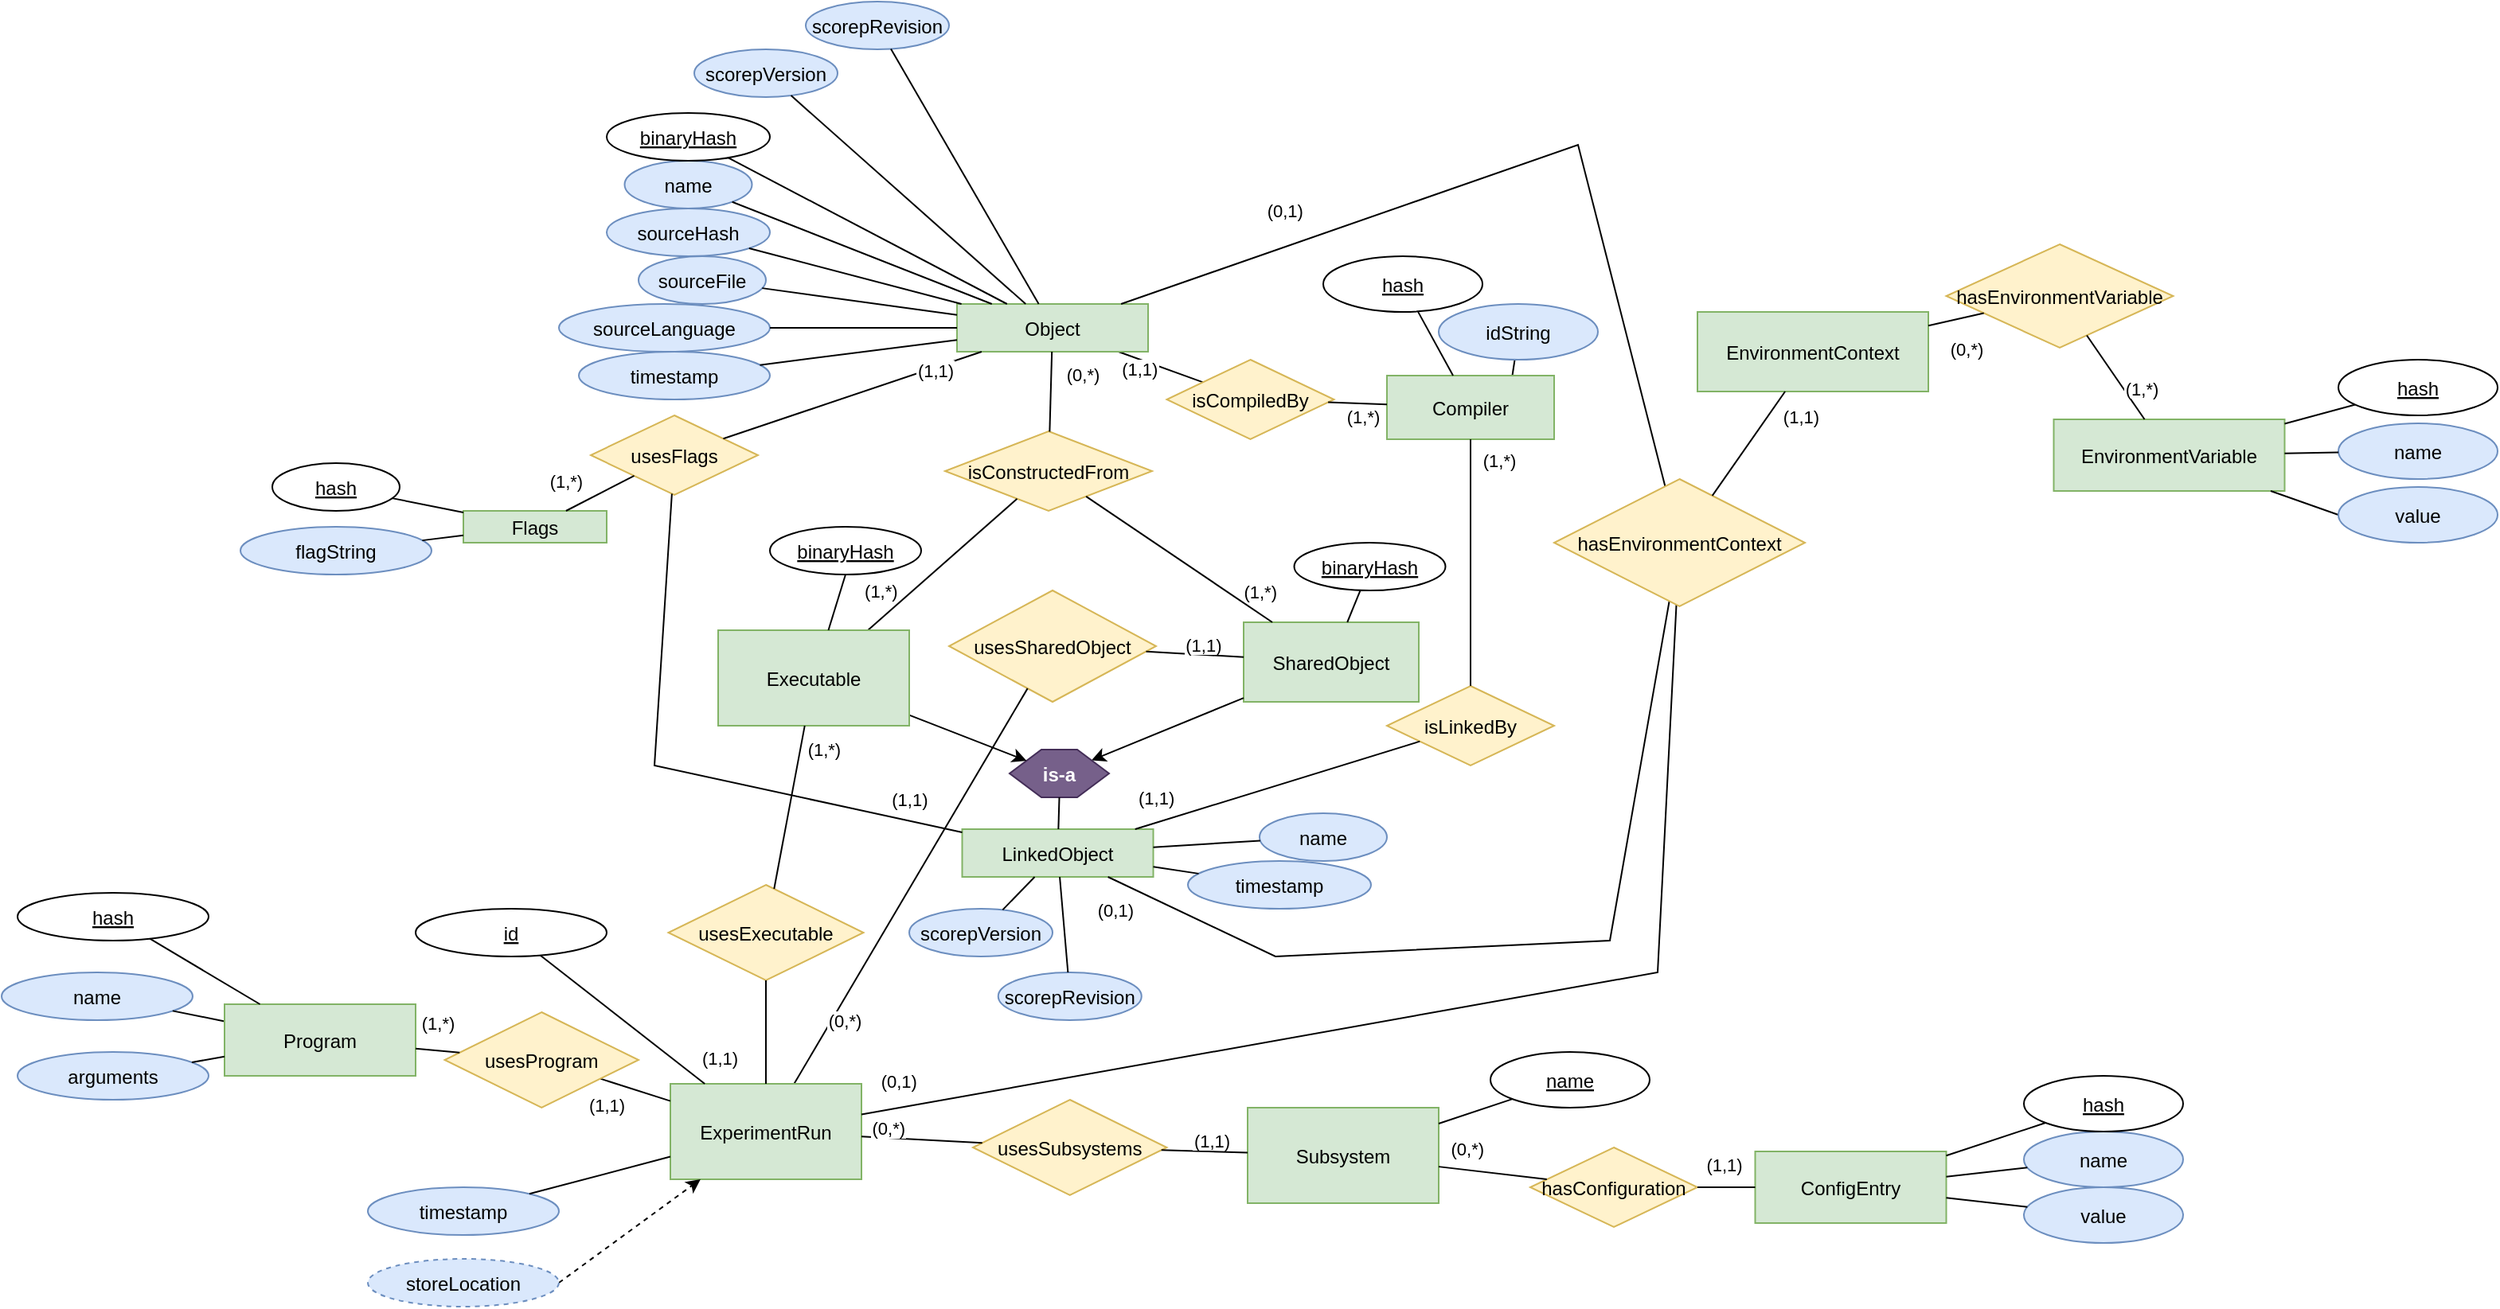 <mxfile version="26.0.9">
  <diagram name="Page-1" id="KMWjnK7c0M35UP8krXKx">
    <mxGraphModel dx="2727" dy="1099" grid="1" gridSize="10" guides="1" tooltips="1" connect="1" arrows="1" fold="1" page="1" pageScale="1" pageWidth="850" pageHeight="1100" math="0" shadow="0">
      <root>
        <mxCell id="0" />
        <mxCell id="1" parent="0" />
        <mxCell id="cVDitgE7gGw9NUzEYhYK-6" style="rounded=0;orthogonalLoop=1;jettySize=auto;endArrow=none;startFill=0;" parent="1" source="cVDitgE7gGw9NUzEYhYK-1" target="cVDitgE7gGw9NUzEYhYK-4" edge="1">
          <mxGeometry relative="1" as="geometry" />
        </mxCell>
        <mxCell id="cVDitgE7gGw9NUzEYhYK-38" value="(1,1)" style="edgeLabel;align=center;verticalAlign=middle;resizable=0;points=[];" parent="cVDitgE7gGw9NUzEYhYK-6" vertex="1" connectable="0">
          <mxGeometry x="-0.233" relative="1" as="geometry">
            <mxPoint x="-7" y="3" as="offset" />
          </mxGeometry>
        </mxCell>
        <mxCell id="cVDitgE7gGw9NUzEYhYK-1" value="Object" style="rounded=0;fillColor=#d5e8d4;strokeColor=#82b366;" parent="1" vertex="1">
          <mxGeometry x="330" y="720" width="120" height="30" as="geometry" />
        </mxCell>
        <mxCell id="cVDitgE7gGw9NUzEYhYK-3" value="SharedObject" style="rounded=0;fillColor=#d5e8d4;strokeColor=#82b366;" parent="1" vertex="1">
          <mxGeometry x="510" y="920" width="110" height="50" as="geometry" />
        </mxCell>
        <mxCell id="cVDitgE7gGw9NUzEYhYK-4" value="isCompiledBy" style="rhombus;fillColor=#fff2cc;strokeColor=#d6b656;" parent="1" vertex="1">
          <mxGeometry x="461.75" y="755" width="105" height="50" as="geometry" />
        </mxCell>
        <mxCell id="cVDitgE7gGw9NUzEYhYK-14" style="rounded=0;orthogonalLoop=1;jettySize=auto;exitX=0.75;exitY=0;exitDx=0;exitDy=0;endArrow=none;startFill=0;" parent="1" source="cVDitgE7gGw9NUzEYhYK-5" target="cVDitgE7gGw9NUzEYhYK-8" edge="1">
          <mxGeometry relative="1" as="geometry" />
        </mxCell>
        <mxCell id="cVDitgE7gGw9NUzEYhYK-5" value="Compiler" style="rounded=0;fillColor=#d5e8d4;strokeColor=#82b366;" parent="1" vertex="1">
          <mxGeometry x="600" y="765" width="105" height="40" as="geometry" />
        </mxCell>
        <mxCell id="cVDitgE7gGw9NUzEYhYK-7" style="rounded=0;orthogonalLoop=1;jettySize=auto;endArrow=none;startFill=0;" parent="1" source="cVDitgE7gGw9NUzEYhYK-4" target="cVDitgE7gGw9NUzEYhYK-5" edge="1">
          <mxGeometry relative="1" as="geometry">
            <mxPoint x="450" y="730" as="sourcePoint" />
            <mxPoint x="484" y="709" as="targetPoint" />
          </mxGeometry>
        </mxCell>
        <mxCell id="cVDitgE7gGw9NUzEYhYK-8" value="idString" style="ellipse;fontStyle=0;fillColor=#dae8fc;strokeColor=#6c8ebf;" parent="1" vertex="1">
          <mxGeometry x="632.5" y="720" width="100" height="35" as="geometry" />
        </mxCell>
        <mxCell id="cVDitgE7gGw9NUzEYhYK-11" value="name" style="ellipse;fillColor=#dae8fc;strokeColor=#6c8ebf;" parent="1" vertex="1">
          <mxGeometry x="121.25" y="630" width="80" height="30" as="geometry" />
        </mxCell>
        <mxCell id="cVDitgE7gGw9NUzEYhYK-12" value="sourceHash" style="ellipse;fillColor=#dae8fc;strokeColor=#6c8ebf;" parent="1" vertex="1">
          <mxGeometry x="110" y="660" width="102.5" height="30" as="geometry" />
        </mxCell>
        <mxCell id="cVDitgE7gGw9NUzEYhYK-13" value="binaryHash" style="ellipse;fontStyle=4" parent="1" vertex="1">
          <mxGeometry x="110" y="600" width="102.5" height="30" as="geometry" />
        </mxCell>
        <mxCell id="cVDitgE7gGw9NUzEYhYK-16" style="rounded=0;orthogonalLoop=1;jettySize=auto;endArrow=none;startFill=0;" parent="1" source="cVDitgE7gGw9NUzEYhYK-13" target="cVDitgE7gGw9NUzEYhYK-1" edge="1">
          <mxGeometry relative="1" as="geometry">
            <mxPoint x="421" y="730" as="sourcePoint" />
            <mxPoint x="477" y="690" as="targetPoint" />
          </mxGeometry>
        </mxCell>
        <mxCell id="cVDitgE7gGw9NUzEYhYK-17" style="rounded=0;orthogonalLoop=1;jettySize=auto;endArrow=none;startFill=0;" parent="1" source="cVDitgE7gGw9NUzEYhYK-12" target="cVDitgE7gGw9NUzEYhYK-1" edge="1">
          <mxGeometry relative="1" as="geometry">
            <mxPoint x="273" y="713" as="sourcePoint" />
            <mxPoint x="340" y="730" as="targetPoint" />
          </mxGeometry>
        </mxCell>
        <mxCell id="cVDitgE7gGw9NUzEYhYK-18" style="rounded=0;orthogonalLoop=1;jettySize=auto;endArrow=none;startFill=0;" parent="1" source="cVDitgE7gGw9NUzEYhYK-11" target="cVDitgE7gGw9NUzEYhYK-1" edge="1">
          <mxGeometry relative="1" as="geometry">
            <mxPoint x="266" y="686" as="sourcePoint" />
            <mxPoint x="366" y="730" as="targetPoint" />
          </mxGeometry>
        </mxCell>
        <mxCell id="cVDitgE7gGw9NUzEYhYK-19" value="sourceLanguage" style="ellipse;fillColor=#dae8fc;strokeColor=#6c8ebf;" parent="1" vertex="1">
          <mxGeometry x="80" y="720" width="132.5" height="30" as="geometry" />
        </mxCell>
        <mxCell id="cVDitgE7gGw9NUzEYhYK-20" style="rounded=0;orthogonalLoop=1;jettySize=auto;endArrow=none;startFill=0;" parent="1" source="cVDitgE7gGw9NUzEYhYK-19" target="cVDitgE7gGw9NUzEYhYK-1" edge="1">
          <mxGeometry relative="1" as="geometry">
            <mxPoint x="273" y="713" as="sourcePoint" />
            <mxPoint x="340" y="730" as="targetPoint" />
          </mxGeometry>
        </mxCell>
        <mxCell id="cVDitgE7gGw9NUzEYhYK-21" value="EnvironmentVariable" style="rounded=0;fillColor=#d5e8d4;strokeColor=#82b366;" parent="1" vertex="1">
          <mxGeometry x="1018.75" y="792.5" width="145" height="45" as="geometry" />
        </mxCell>
        <mxCell id="cVDitgE7gGw9NUzEYhYK-22" value="hash" style="ellipse;fontStyle=4" parent="1" vertex="1">
          <mxGeometry x="1197.5" y="755" width="100" height="35" as="geometry" />
        </mxCell>
        <mxCell id="cVDitgE7gGw9NUzEYhYK-23" style="rounded=0;orthogonalLoop=1;jettySize=auto;endArrow=none;startFill=0;" parent="1" source="cVDitgE7gGw9NUzEYhYK-21" target="cVDitgE7gGw9NUzEYhYK-22" edge="1">
          <mxGeometry relative="1" as="geometry">
            <mxPoint x="1124" y="790" as="sourcePoint" />
            <mxPoint x="1165" y="778" as="targetPoint" />
          </mxGeometry>
        </mxCell>
        <mxCell id="cVDitgE7gGw9NUzEYhYK-24" value="name" style="ellipse;fontStyle=0;fillColor=#dae8fc;strokeColor=#6c8ebf;" parent="1" vertex="1">
          <mxGeometry x="1197.5" y="795" width="100" height="35" as="geometry" />
        </mxCell>
        <mxCell id="cVDitgE7gGw9NUzEYhYK-26" style="rounded=0;orthogonalLoop=1;jettySize=auto;endArrow=none;startFill=0;" parent="1" source="cVDitgE7gGw9NUzEYhYK-21" target="cVDitgE7gGw9NUzEYhYK-24" edge="1">
          <mxGeometry relative="1" as="geometry">
            <mxPoint x="1157.5" y="815" as="sourcePoint" />
            <mxPoint x="1212.5" y="795" as="targetPoint" />
          </mxGeometry>
        </mxCell>
        <mxCell id="cVDitgE7gGw9NUzEYhYK-28" style="rounded=0;orthogonalLoop=1;jettySize=auto;exitX=0;exitY=0.5;exitDx=0;exitDy=0;endArrow=none;startFill=0;" parent="1" source="cVDitgE7gGw9NUzEYhYK-27" target="cVDitgE7gGw9NUzEYhYK-21" edge="1">
          <mxGeometry relative="1" as="geometry" />
        </mxCell>
        <mxCell id="cVDitgE7gGw9NUzEYhYK-27" value="value" style="ellipse;fontStyle=0;fillColor=#dae8fc;strokeColor=#6c8ebf;" parent="1" vertex="1">
          <mxGeometry x="1197.5" y="835" width="100" height="35" as="geometry" />
        </mxCell>
        <mxCell id="cVDitgE7gGw9NUzEYhYK-32" style="rounded=0;orthogonalLoop=1;jettySize=auto;endArrow=none;startFill=0;" parent="1" source="cVDitgE7gGw9NUzEYhYK-1" target="cVDitgE7gGw9NUzEYhYK-168" edge="1">
          <mxGeometry relative="1" as="geometry">
            <mxPoint x="470" y="740" as="sourcePoint" />
            <mxPoint x="653.646" y="706.931" as="targetPoint" />
            <Array as="points">
              <mxPoint x="720" y="620" />
            </Array>
          </mxGeometry>
        </mxCell>
        <mxCell id="cVDitgE7gGw9NUzEYhYK-34" value="(0,1)" style="edgeLabel;align=center;verticalAlign=middle;resizable=0;points=[];" parent="cVDitgE7gGw9NUzEYhYK-32" vertex="1" connectable="0">
          <mxGeometry x="-0.271" relative="1" as="geometry">
            <mxPoint x="-78" y="4" as="offset" />
          </mxGeometry>
        </mxCell>
        <mxCell id="cVDitgE7gGw9NUzEYhYK-39" value="(1,*)" style="edgeLabel;align=center;verticalAlign=middle;resizable=0;points=[];" parent="1" vertex="1" connectable="0">
          <mxGeometry x="585.004" y="790.002" as="geometry" />
        </mxCell>
        <mxCell id="cVDitgE7gGw9NUzEYhYK-40" value="hash" style="ellipse;fontStyle=4" parent="1" vertex="1">
          <mxGeometry x="560" y="690" width="100" height="35" as="geometry" />
        </mxCell>
        <mxCell id="cVDitgE7gGw9NUzEYhYK-41" style="rounded=0;orthogonalLoop=1;jettySize=auto;endArrow=none;startFill=0;" parent="1" source="cVDitgE7gGw9NUzEYhYK-5" target="cVDitgE7gGw9NUzEYhYK-40" edge="1">
          <mxGeometry relative="1" as="geometry">
            <mxPoint x="670" y="600" as="sourcePoint" />
            <mxPoint x="711" y="588" as="targetPoint" />
          </mxGeometry>
        </mxCell>
        <mxCell id="cVDitgE7gGw9NUzEYhYK-42" value="isConstructedFrom" style="rhombus;fillColor=#fff2cc;strokeColor=#d6b656;" parent="1" vertex="1">
          <mxGeometry x="322.5" y="800" width="130" height="50" as="geometry" />
        </mxCell>
        <mxCell id="cVDitgE7gGw9NUzEYhYK-43" style="rounded=0;orthogonalLoop=1;jettySize=auto;endArrow=none;startFill=0;" parent="1" source="cVDitgE7gGw9NUzEYhYK-2" target="cVDitgE7gGw9NUzEYhYK-42" edge="1">
          <mxGeometry relative="1" as="geometry">
            <mxPoint x="303.986" y="914.62" as="sourcePoint" />
            <mxPoint x="329.996" y="859.999" as="targetPoint" />
          </mxGeometry>
        </mxCell>
        <mxCell id="cVDitgE7gGw9NUzEYhYK-44" value="(1,*)" style="edgeLabel;align=center;verticalAlign=middle;resizable=0;points=[];" parent="cVDitgE7gGw9NUzEYhYK-43" vertex="1" connectable="0">
          <mxGeometry x="-0.271" relative="1" as="geometry">
            <mxPoint x="-26" y="5" as="offset" />
          </mxGeometry>
        </mxCell>
        <mxCell id="cVDitgE7gGw9NUzEYhYK-46" style="rounded=0;orthogonalLoop=1;jettySize=auto;endArrow=none;startFill=0;" parent="1" source="cVDitgE7gGw9NUzEYhYK-42" target="cVDitgE7gGw9NUzEYhYK-1" edge="1">
          <mxGeometry relative="1" as="geometry">
            <mxPoint x="238" y="734" as="sourcePoint" />
            <mxPoint x="340" y="741" as="targetPoint" />
          </mxGeometry>
        </mxCell>
        <mxCell id="cVDitgE7gGw9NUzEYhYK-47" value="(0,*)" style="edgeLabel;align=center;verticalAlign=middle;resizable=0;points=[];" parent="cVDitgE7gGw9NUzEYhYK-46" vertex="1" connectable="0">
          <mxGeometry x="0.204" relative="1" as="geometry">
            <mxPoint x="20" y="-6" as="offset" />
          </mxGeometry>
        </mxCell>
        <mxCell id="cVDitgE7gGw9NUzEYhYK-48" style="rounded=0;orthogonalLoop=1;jettySize=auto;endArrow=none;startFill=0;" parent="1" source="cVDitgE7gGw9NUzEYhYK-3" target="cVDitgE7gGw9NUzEYhYK-42" edge="1">
          <mxGeometry relative="1" as="geometry">
            <mxPoint x="314" y="920" as="sourcePoint" />
            <mxPoint x="340" y="865" as="targetPoint" />
          </mxGeometry>
        </mxCell>
        <mxCell id="cVDitgE7gGw9NUzEYhYK-49" value="(1,*)" style="edgeLabel;align=center;verticalAlign=middle;resizable=0;points=[];" parent="cVDitgE7gGw9NUzEYhYK-48" vertex="1" connectable="0">
          <mxGeometry x="-0.271" relative="1" as="geometry">
            <mxPoint x="35" y="9" as="offset" />
          </mxGeometry>
        </mxCell>
        <mxCell id="cVDitgE7gGw9NUzEYhYK-57" style="rounded=0;orthogonalLoop=1;jettySize=auto;endArrow=none;startFill=1;startArrow=classic;" parent="1" source="cVDitgE7gGw9NUzEYhYK-54" target="cVDitgE7gGw9NUzEYhYK-3" edge="1">
          <mxGeometry relative="1" as="geometry" />
        </mxCell>
        <mxCell id="cVDitgE7gGw9NUzEYhYK-54" value="is-a" style="shape=hexagon;perimeter=hexagonPerimeter2;fixedSize=1;fontStyle=1;fillColor=#76608a;fontColor=#ffffff;strokeColor=#432D57;" parent="1" vertex="1">
          <mxGeometry x="363" y="1000" width="62.5" height="30" as="geometry" />
        </mxCell>
        <mxCell id="cVDitgE7gGw9NUzEYhYK-55" value="LinkedObject" style="rounded=0;fillColor=#d5e8d4;strokeColor=#82b366;" parent="1" vertex="1">
          <mxGeometry x="333.25" y="1050" width="120" height="30" as="geometry" />
        </mxCell>
        <mxCell id="cVDitgE7gGw9NUzEYhYK-56" style="rounded=0;orthogonalLoop=1;jettySize=auto;endArrow=none;startFill=0;exitX=0.5;exitY=1;exitDx=0;exitDy=0;" parent="1" source="cVDitgE7gGw9NUzEYhYK-54" target="cVDitgE7gGw9NUzEYhYK-55" edge="1">
          <mxGeometry relative="1" as="geometry">
            <mxPoint x="238" y="734" as="sourcePoint" />
            <mxPoint x="380" y="1090" as="targetPoint" />
          </mxGeometry>
        </mxCell>
        <mxCell id="cVDitgE7gGw9NUzEYhYK-58" style="rounded=0;orthogonalLoop=1;jettySize=auto;endArrow=none;startFill=1;endFill=1;startArrow=classic;" parent="1" source="cVDitgE7gGw9NUzEYhYK-54" target="cVDitgE7gGw9NUzEYhYK-2" edge="1">
          <mxGeometry relative="1" as="geometry">
            <mxPoint x="412" y="1049" as="sourcePoint" />
            <mxPoint x="459" y="975" as="targetPoint" />
          </mxGeometry>
        </mxCell>
        <mxCell id="cVDitgE7gGw9NUzEYhYK-69" style="rounded=0;orthogonalLoop=1;jettySize=auto;endArrow=none;startFill=0;" parent="1" source="cVDitgE7gGw9NUzEYhYK-2" edge="1">
          <mxGeometry relative="1" as="geometry">
            <mxPoint x="167" y="936" as="sourcePoint" />
            <mxPoint x="230" y="950" as="targetPoint" />
          </mxGeometry>
        </mxCell>
        <mxCell id="cVDitgE7gGw9NUzEYhYK-74" value="timestamp" style="ellipse;fillColor=#dae8fc;strokeColor=#6c8ebf;" parent="1" vertex="1">
          <mxGeometry x="92.5" y="750" width="120" height="30" as="geometry" />
        </mxCell>
        <mxCell id="cVDitgE7gGw9NUzEYhYK-75" style="rounded=0;orthogonalLoop=1;jettySize=auto;endArrow=none;startFill=0;" parent="1" source="cVDitgE7gGw9NUzEYhYK-74" target="cVDitgE7gGw9NUzEYhYK-1" edge="1">
          <mxGeometry relative="1" as="geometry">
            <mxPoint x="238" y="734" as="sourcePoint" />
            <mxPoint x="340" y="741" as="targetPoint" />
          </mxGeometry>
        </mxCell>
        <mxCell id="cVDitgE7gGw9NUzEYhYK-80" value="sourceFile" style="ellipse;fillColor=#dae8fc;strokeColor=#6c8ebf;" parent="1" vertex="1">
          <mxGeometry x="130" y="690" width="80" height="30" as="geometry" />
        </mxCell>
        <mxCell id="cVDitgE7gGw9NUzEYhYK-81" style="rounded=0;orthogonalLoop=1;jettySize=auto;endArrow=none;startFill=0;" parent="1" source="cVDitgE7gGw9NUzEYhYK-80" target="cVDitgE7gGw9NUzEYhYK-1" edge="1">
          <mxGeometry relative="1" as="geometry">
            <mxPoint x="223" y="652" as="sourcePoint" />
            <mxPoint x="371" y="730" as="targetPoint" />
          </mxGeometry>
        </mxCell>
        <mxCell id="cVDitgE7gGw9NUzEYhYK-2" value="Executable" style="rounded=0;fillColor=#d5e8d4;strokeColor=#82b366;" parent="1" vertex="1">
          <mxGeometry x="180" y="925" width="120" height="60" as="geometry" />
        </mxCell>
        <mxCell id="cVDitgE7gGw9NUzEYhYK-83" value="usesSharedObject" style="rhombus;fillColor=#fff2cc;strokeColor=#d6b656;" parent="1" vertex="1">
          <mxGeometry x="325" y="900" width="130" height="70" as="geometry" />
        </mxCell>
        <mxCell id="cVDitgE7gGw9NUzEYhYK-84" style="rounded=0;orthogonalLoop=1;jettySize=auto;endArrow=none;startFill=0;" parent="1" source="cVDitgE7gGw9NUzEYhYK-83" target="cVDitgE7gGw9NUzEYhYK-3" edge="1">
          <mxGeometry relative="1" as="geometry">
            <mxPoint x="212" y="692" as="sourcePoint" />
            <mxPoint x="347" y="730" as="targetPoint" />
          </mxGeometry>
        </mxCell>
        <mxCell id="cVDitgE7gGw9NUzEYhYK-87" value="(1,1)" style="edgeLabel;align=center;verticalAlign=middle;resizable=0;points=[];" parent="cVDitgE7gGw9NUzEYhYK-84" vertex="1" connectable="0">
          <mxGeometry x="0.312" relative="1" as="geometry">
            <mxPoint x="-4" y="-7" as="offset" />
          </mxGeometry>
        </mxCell>
        <mxCell id="cVDitgE7gGw9NUzEYhYK-85" style="rounded=0;orthogonalLoop=1;jettySize=auto;endArrow=none;startFill=0;" parent="1" source="cVDitgE7gGw9NUzEYhYK-83" target="cVDitgE7gGw9NUzEYhYK-96" edge="1">
          <mxGeometry relative="1" as="geometry">
            <mxPoint x="486" y="958" as="sourcePoint" />
            <mxPoint x="520" y="957" as="targetPoint" />
          </mxGeometry>
        </mxCell>
        <mxCell id="cVDitgE7gGw9NUzEYhYK-86" value="(0,*)" style="edgeLabel;align=center;verticalAlign=middle;resizable=0;points=[];" parent="cVDitgE7gGw9NUzEYhYK-85" vertex="1" connectable="0">
          <mxGeometry x="0.306" relative="1" as="geometry">
            <mxPoint x="-19" y="46" as="offset" />
          </mxGeometry>
        </mxCell>
        <mxCell id="cVDitgE7gGw9NUzEYhYK-88" value="name" style="ellipse;fillColor=#dae8fc;strokeColor=#6c8ebf;" parent="1" vertex="1">
          <mxGeometry x="520" y="1040" width="80" height="30" as="geometry" />
        </mxCell>
        <mxCell id="cVDitgE7gGw9NUzEYhYK-89" value="binaryHash" style="ellipse;fontStyle=4" parent="1" vertex="1">
          <mxGeometry x="541.75" y="870" width="95" height="30" as="geometry" />
        </mxCell>
        <mxCell id="cVDitgE7gGw9NUzEYhYK-90" value="timestamp" style="ellipse;fillColor=#dae8fc;strokeColor=#6c8ebf;" parent="1" vertex="1">
          <mxGeometry x="475" y="1070" width="115" height="30" as="geometry" />
        </mxCell>
        <mxCell id="cVDitgE7gGw9NUzEYhYK-91" style="rounded=0;orthogonalLoop=1;jettySize=auto;endArrow=none;startFill=0;" parent="1" source="cVDitgE7gGw9NUzEYhYK-88" target="cVDitgE7gGw9NUzEYhYK-55" edge="1">
          <mxGeometry relative="1" as="geometry">
            <mxPoint x="518.784" y="1030.003" as="sourcePoint" />
            <mxPoint x="456.21" y="1014.61" as="targetPoint" />
          </mxGeometry>
        </mxCell>
        <mxCell id="cVDitgE7gGw9NUzEYhYK-92" style="rounded=0;orthogonalLoop=1;jettySize=auto;endArrow=none;startFill=0;" parent="1" source="cVDitgE7gGw9NUzEYhYK-89" target="cVDitgE7gGw9NUzEYhYK-3" edge="1">
          <mxGeometry relative="1" as="geometry">
            <mxPoint x="649.324" y="844.393" as="sourcePoint" />
            <mxPoint x="410" y="914.416" as="targetPoint" />
          </mxGeometry>
        </mxCell>
        <mxCell id="cVDitgE7gGw9NUzEYhYK-93" style="rounded=0;orthogonalLoop=1;jettySize=auto;endArrow=none;startFill=0;" parent="1" source="cVDitgE7gGw9NUzEYhYK-90" target="cVDitgE7gGw9NUzEYhYK-55" edge="1">
          <mxGeometry relative="1" as="geometry">
            <mxPoint x="702.574" y="994.393" as="sourcePoint" />
            <mxPoint x="640" y="979" as="targetPoint" />
          </mxGeometry>
        </mxCell>
        <mxCell id="cVDitgE7gGw9NUzEYhYK-96" value="ExperimentRun" style="rounded=0;fillColor=#d5e8d4;strokeColor=#82b366;" parent="1" vertex="1">
          <mxGeometry x="150" y="1210" width="120" height="60" as="geometry" />
        </mxCell>
        <mxCell id="cVDitgE7gGw9NUzEYhYK-97" value="usesExecutable" style="rhombus;fillColor=#fff2cc;strokeColor=#d6b656;" parent="1" vertex="1">
          <mxGeometry x="148.75" y="1085" width="122.5" height="60" as="geometry" />
        </mxCell>
        <mxCell id="cVDitgE7gGw9NUzEYhYK-98" style="rounded=0;orthogonalLoop=1;jettySize=auto;endArrow=none;startFill=0;" parent="1" source="cVDitgE7gGw9NUzEYhYK-96" target="cVDitgE7gGw9NUzEYhYK-97" edge="1">
          <mxGeometry relative="1" as="geometry">
            <mxPoint x="-47" y="1100" as="sourcePoint" />
            <mxPoint x="90" y="1067" as="targetPoint" />
          </mxGeometry>
        </mxCell>
        <mxCell id="cVDitgE7gGw9NUzEYhYK-100" value="(1,1)" style="edgeLabel;align=center;verticalAlign=middle;resizable=0;points=[];" parent="cVDitgE7gGw9NUzEYhYK-98" vertex="1" connectable="0">
          <mxGeometry x="-0.162" y="1" relative="1" as="geometry">
            <mxPoint x="-28" y="10" as="offset" />
          </mxGeometry>
        </mxCell>
        <mxCell id="cVDitgE7gGw9NUzEYhYK-99" style="rounded=0;orthogonalLoop=1;jettySize=auto;endArrow=none;startFill=0;" parent="1" source="cVDitgE7gGw9NUzEYhYK-97" target="cVDitgE7gGw9NUzEYhYK-2" edge="1">
          <mxGeometry relative="1" as="geometry">
            <mxPoint x="202" y="1230" as="sourcePoint" />
            <mxPoint x="207" y="1159" as="targetPoint" />
          </mxGeometry>
        </mxCell>
        <mxCell id="cVDitgE7gGw9NUzEYhYK-101" value="(1,*)" style="edgeLabel;align=center;verticalAlign=middle;resizable=0;points=[];" parent="cVDitgE7gGw9NUzEYhYK-99" vertex="1" connectable="0">
          <mxGeometry x="0.804" y="-1" relative="1" as="geometry">
            <mxPoint x="13" y="4" as="offset" />
          </mxGeometry>
        </mxCell>
        <mxCell id="cVDitgE7gGw9NUzEYhYK-102" value="timestamp" style="ellipse;fillColor=#dae8fc;strokeColor=#6c8ebf;" parent="1" vertex="1">
          <mxGeometry x="-40" y="1275" width="120" height="30" as="geometry" />
        </mxCell>
        <mxCell id="cVDitgE7gGw9NUzEYhYK-103" style="rounded=0;orthogonalLoop=1;jettySize=auto;endArrow=none;startFill=0;" parent="1" source="cVDitgE7gGw9NUzEYhYK-102" target="cVDitgE7gGw9NUzEYhYK-96" edge="1">
          <mxGeometry relative="1" as="geometry">
            <mxPoint x="-110" y="1193" as="sourcePoint" />
            <mxPoint x="27" y="1160" as="targetPoint" />
          </mxGeometry>
        </mxCell>
        <mxCell id="cVDitgE7gGw9NUzEYhYK-104" value="id" style="ellipse;fontStyle=4" parent="1" vertex="1">
          <mxGeometry x="-10" y="1100" width="120" height="30" as="geometry" />
        </mxCell>
        <mxCell id="cVDitgE7gGw9NUzEYhYK-105" style="rounded=0;orthogonalLoop=1;jettySize=auto;endArrow=none;startFill=0;" parent="1" source="cVDitgE7gGw9NUzEYhYK-104" target="cVDitgE7gGw9NUzEYhYK-96" edge="1">
          <mxGeometry relative="1" as="geometry">
            <mxPoint x="60" y="1256" as="sourcePoint" />
            <mxPoint x="140" y="1259" as="targetPoint" />
          </mxGeometry>
        </mxCell>
        <mxCell id="cVDitgE7gGw9NUzEYhYK-106" value="Subsystem" style="rounded=0;fillColor=#d5e8d4;strokeColor=#82b366;" parent="1" vertex="1">
          <mxGeometry x="512.5" y="1225" width="120" height="60" as="geometry" />
        </mxCell>
        <mxCell id="cVDitgE7gGw9NUzEYhYK-107" value="usesSubsystems" style="rhombus;fillColor=#fff2cc;strokeColor=#d6b656;" parent="1" vertex="1">
          <mxGeometry x="340" y="1220" width="121.75" height="60" as="geometry" />
        </mxCell>
        <mxCell id="cVDitgE7gGw9NUzEYhYK-109" style="rounded=0;orthogonalLoop=1;jettySize=auto;endArrow=none;startFill=0;" parent="1" source="cVDitgE7gGw9NUzEYhYK-106" target="cVDitgE7gGw9NUzEYhYK-107" edge="1">
          <mxGeometry relative="1" as="geometry">
            <mxPoint x="480" y="1193" as="sourcePoint" />
            <mxPoint x="388" y="1160" as="targetPoint" />
          </mxGeometry>
        </mxCell>
        <mxCell id="cVDitgE7gGw9NUzEYhYK-110" style="rounded=0;orthogonalLoop=1;jettySize=auto;endArrow=none;startFill=0;" parent="1" source="cVDitgE7gGw9NUzEYhYK-107" target="cVDitgE7gGw9NUzEYhYK-96" edge="1">
          <mxGeometry relative="1" as="geometry">
            <mxPoint x="515" y="1250" as="sourcePoint" />
            <mxPoint x="448" y="1250" as="targetPoint" />
          </mxGeometry>
        </mxCell>
        <mxCell id="cVDitgE7gGw9NUzEYhYK-124" value="(0,*)" style="edgeLabel;align=center;verticalAlign=middle;resizable=0;points=[];" parent="cVDitgE7gGw9NUzEYhYK-110" vertex="1" connectable="0">
          <mxGeometry x="-0.11" relative="1" as="geometry">
            <mxPoint x="-25" y="-8" as="offset" />
          </mxGeometry>
        </mxCell>
        <mxCell id="cVDitgE7gGw9NUzEYhYK-111" style="rounded=0;orthogonalLoop=1;jettySize=auto;endArrow=none;startFill=0;" parent="1" source="cVDitgE7gGw9NUzEYhYK-96" target="cVDitgE7gGw9NUzEYhYK-168" edge="1">
          <mxGeometry relative="1" as="geometry">
            <mxPoint x="572" y="930" as="sourcePoint" />
            <mxPoint x="827.962" y="954.521" as="targetPoint" />
            <Array as="points">
              <mxPoint x="770" y="1140" />
            </Array>
          </mxGeometry>
        </mxCell>
        <mxCell id="cVDitgE7gGw9NUzEYhYK-112" value="(0,1)" style="edgeLabel;align=center;verticalAlign=middle;resizable=0;points=[];" parent="cVDitgE7gGw9NUzEYhYK-111" vertex="1" connectable="0">
          <mxGeometry x="-0.516" y="-1" relative="1" as="geometry">
            <mxPoint x="-153" y="9" as="offset" />
          </mxGeometry>
        </mxCell>
        <mxCell id="cVDitgE7gGw9NUzEYhYK-113" value="name" style="ellipse;fontStyle=4" parent="1" vertex="1">
          <mxGeometry x="665" y="1190" width="100" height="35" as="geometry" />
        </mxCell>
        <mxCell id="cVDitgE7gGw9NUzEYhYK-114" value="name" style="ellipse;fontStyle=0;fillColor=#dae8fc;strokeColor=#6c8ebf;" parent="1" vertex="1">
          <mxGeometry x="1000" y="1240" width="100" height="35" as="geometry" />
        </mxCell>
        <mxCell id="cVDitgE7gGw9NUzEYhYK-115" value="value" style="ellipse;fontStyle=0;fillColor=#dae8fc;strokeColor=#6c8ebf;" parent="1" vertex="1">
          <mxGeometry x="1000" y="1275" width="100" height="35" as="geometry" />
        </mxCell>
        <mxCell id="cVDitgE7gGw9NUzEYhYK-116" style="rounded=0;orthogonalLoop=1;jettySize=auto;endArrow=none;startFill=0;" parent="1" source="cVDitgE7gGw9NUzEYhYK-113" target="cVDitgE7gGw9NUzEYhYK-106" edge="1">
          <mxGeometry relative="1" as="geometry">
            <mxPoint x="523" y="1268" as="sourcePoint" />
            <mxPoint x="438" y="1273" as="targetPoint" />
          </mxGeometry>
        </mxCell>
        <mxCell id="cVDitgE7gGw9NUzEYhYK-117" value="hasConfiguration" style="rhombus;fillColor=#fff2cc;strokeColor=#d6b656;" parent="1" vertex="1">
          <mxGeometry x="690" y="1250" width="105" height="50" as="geometry" />
        </mxCell>
        <mxCell id="cVDitgE7gGw9NUzEYhYK-118" value="ConfigEntry" style="rounded=0;fillColor=#d5e8d4;strokeColor=#82b366;" parent="1" vertex="1">
          <mxGeometry x="831.25" y="1252.5" width="120" height="45" as="geometry" />
        </mxCell>
        <mxCell id="cVDitgE7gGw9NUzEYhYK-120" style="rounded=0;orthogonalLoop=1;jettySize=auto;endArrow=none;startFill=0;" parent="1" source="cVDitgE7gGw9NUzEYhYK-117" target="cVDitgE7gGw9NUzEYhYK-106" edge="1">
          <mxGeometry relative="1" as="geometry">
            <mxPoint x="689" y="1230" as="sourcePoint" />
            <mxPoint x="643" y="1245" as="targetPoint" />
          </mxGeometry>
        </mxCell>
        <mxCell id="cVDitgE7gGw9NUzEYhYK-122" value="(0,*)" style="edgeLabel;align=center;verticalAlign=middle;resizable=0;points=[];" parent="cVDitgE7gGw9NUzEYhYK-120" vertex="1" connectable="0">
          <mxGeometry x="0.653" y="-1" relative="1" as="geometry">
            <mxPoint x="6" y="-12" as="offset" />
          </mxGeometry>
        </mxCell>
        <mxCell id="cVDitgE7gGw9NUzEYhYK-121" style="rounded=0;orthogonalLoop=1;jettySize=auto;endArrow=none;startFill=0;" parent="1" source="cVDitgE7gGw9NUzEYhYK-118" target="cVDitgE7gGw9NUzEYhYK-117" edge="1">
          <mxGeometry relative="1" as="geometry">
            <mxPoint x="710" y="1280" as="sourcePoint" />
            <mxPoint x="643" y="1272" as="targetPoint" />
          </mxGeometry>
        </mxCell>
        <mxCell id="cVDitgE7gGw9NUzEYhYK-123" value="(1,1)" style="edgeLabel;align=center;verticalAlign=middle;resizable=0;points=[];" parent="cVDitgE7gGw9NUzEYhYK-121" vertex="1" connectable="0">
          <mxGeometry x="0.072" y="-1" relative="1" as="geometry">
            <mxPoint y="-14" as="offset" />
          </mxGeometry>
        </mxCell>
        <mxCell id="cVDitgE7gGw9NUzEYhYK-125" value="(1,1)" style="edgeLabel;align=center;verticalAlign=middle;resizable=0;points=[];" parent="1" vertex="1" connectable="0">
          <mxGeometry x="490.0" y="1244.999" as="geometry" />
        </mxCell>
        <mxCell id="cVDitgE7gGw9NUzEYhYK-127" style="rounded=0;orthogonalLoop=1;jettySize=auto;endArrow=none;startFill=0;" parent="1" source="cVDitgE7gGw9NUzEYhYK-114" target="cVDitgE7gGw9NUzEYhYK-118" edge="1">
          <mxGeometry relative="1" as="geometry">
            <mxPoint x="689" y="1229" as="sourcePoint" />
            <mxPoint x="643" y="1245" as="targetPoint" />
          </mxGeometry>
        </mxCell>
        <mxCell id="cVDitgE7gGw9NUzEYhYK-128" style="rounded=0;orthogonalLoop=1;jettySize=auto;endArrow=none;startFill=0;" parent="1" source="cVDitgE7gGw9NUzEYhYK-115" target="cVDitgE7gGw9NUzEYhYK-118" edge="1">
          <mxGeometry relative="1" as="geometry">
            <mxPoint x="1012" y="1273" as="sourcePoint" />
            <mxPoint x="960" y="1278" as="targetPoint" />
          </mxGeometry>
        </mxCell>
        <mxCell id="cVDitgE7gGw9NUzEYhYK-129" value="hash" style="ellipse;fontStyle=4" parent="1" vertex="1">
          <mxGeometry x="1000" y="1205" width="100" height="35" as="geometry" />
        </mxCell>
        <mxCell id="cVDitgE7gGw9NUzEYhYK-130" style="rounded=0;orthogonalLoop=1;jettySize=auto;endArrow=none;startFill=0;" parent="1" source="cVDitgE7gGw9NUzEYhYK-129" target="cVDitgE7gGw9NUzEYhYK-118" edge="1">
          <mxGeometry relative="1" as="geometry">
            <mxPoint x="1012" y="1273" as="sourcePoint" />
            <mxPoint x="960" y="1278" as="targetPoint" />
          </mxGeometry>
        </mxCell>
        <mxCell id="cVDitgE7gGw9NUzEYhYK-132" value="usesFlags" style="rhombus;fillColor=#fff2cc;strokeColor=#d6b656;" parent="1" vertex="1">
          <mxGeometry x="100" y="790" width="105" height="50" as="geometry" />
        </mxCell>
        <mxCell id="cVDitgE7gGw9NUzEYhYK-133" value="Flags" style="rounded=0;fillColor=#d5e8d4;strokeColor=#82b366;" parent="1" vertex="1">
          <mxGeometry x="20" y="850" width="90" height="20" as="geometry" />
        </mxCell>
        <mxCell id="cVDitgE7gGw9NUzEYhYK-134" style="rounded=0;orthogonalLoop=1;jettySize=auto;endArrow=none;startFill=0;" parent="1" source="cVDitgE7gGw9NUzEYhYK-132" target="cVDitgE7gGw9NUzEYhYK-1" edge="1">
          <mxGeometry relative="1" as="geometry">
            <mxPoint x="293.648" y="569.813" as="sourcePoint" />
            <mxPoint x="381" y="720" as="targetPoint" />
          </mxGeometry>
        </mxCell>
        <mxCell id="cVDitgE7gGw9NUzEYhYK-135" style="rounded=0;orthogonalLoop=1;jettySize=auto;endArrow=none;startFill=0;" parent="1" source="cVDitgE7gGw9NUzEYhYK-133" target="cVDitgE7gGw9NUzEYhYK-132" edge="1">
          <mxGeometry relative="1" as="geometry">
            <mxPoint x="246" y="822" as="sourcePoint" />
            <mxPoint x="370" y="760" as="targetPoint" />
          </mxGeometry>
        </mxCell>
        <mxCell id="cVDitgE7gGw9NUzEYhYK-143" value="(1,*)" style="edgeLabel;align=center;verticalAlign=middle;resizable=0;points=[];" parent="cVDitgE7gGw9NUzEYhYK-135" vertex="1" connectable="0">
          <mxGeometry x="-0.075" relative="1" as="geometry">
            <mxPoint x="-20" y="-9" as="offset" />
          </mxGeometry>
        </mxCell>
        <mxCell id="cVDitgE7gGw9NUzEYhYK-137" value="hash" style="ellipse;fontStyle=4" parent="1" vertex="1">
          <mxGeometry x="-100" y="820" width="80" height="30" as="geometry" />
        </mxCell>
        <mxCell id="cVDitgE7gGw9NUzEYhYK-138" value="flagString" style="ellipse;fillColor=#dae8fc;strokeColor=#6c8ebf;" parent="1" vertex="1">
          <mxGeometry x="-120" y="860" width="120" height="30" as="geometry" />
        </mxCell>
        <mxCell id="cVDitgE7gGw9NUzEYhYK-139" style="rounded=0;orthogonalLoop=1;jettySize=auto;endArrow=none;startFill=0;" parent="1" source="cVDitgE7gGw9NUzEYhYK-137" target="cVDitgE7gGw9NUzEYhYK-133" edge="1">
          <mxGeometry relative="1" as="geometry">
            <mxPoint x="150" y="851" as="sourcePoint" />
            <mxPoint x="185" y="843" as="targetPoint" />
          </mxGeometry>
        </mxCell>
        <mxCell id="cVDitgE7gGw9NUzEYhYK-140" style="rounded=0;orthogonalLoop=1;jettySize=auto;endArrow=none;startFill=0;" parent="1" source="cVDitgE7gGw9NUzEYhYK-138" target="cVDitgE7gGw9NUzEYhYK-133" edge="1">
          <mxGeometry relative="1" as="geometry">
            <mxPoint x="-15" y="842" as="sourcePoint" />
            <mxPoint x="30" y="852" as="targetPoint" />
          </mxGeometry>
        </mxCell>
        <mxCell id="cVDitgE7gGw9NUzEYhYK-141" style="rounded=0;orthogonalLoop=1;jettySize=auto;endArrow=none;startFill=0;flowAnimation=0;elbow=vertical;" parent="1" source="cVDitgE7gGw9NUzEYhYK-132" target="cVDitgE7gGw9NUzEYhYK-55" edge="1">
          <mxGeometry relative="1" as="geometry">
            <mxPoint x="70" y="972" as="sourcePoint" />
            <mxPoint x="-13" y="990" as="targetPoint" />
            <Array as="points">
              <mxPoint x="140" y="1010" />
            </Array>
          </mxGeometry>
        </mxCell>
        <mxCell id="cVDitgE7gGw9NUzEYhYK-142" value="(1,1)" style="edgeLabel;align=center;verticalAlign=middle;resizable=0;points=[];" parent="cVDitgE7gGw9NUzEYhYK-141" vertex="1" connectable="0">
          <mxGeometry x="0.859" y="1" relative="1" as="geometry">
            <mxPoint x="-8" y="-15" as="offset" />
          </mxGeometry>
        </mxCell>
        <mxCell id="cVDitgE7gGw9NUzEYhYK-144" value="(1,1)" style="edgeLabel;align=center;verticalAlign=middle;resizable=0;points=[];" parent="1" vertex="1" connectable="0">
          <mxGeometry x="322.501" y="749.998" as="geometry">
            <mxPoint x="-6" y="11" as="offset" />
          </mxGeometry>
        </mxCell>
        <mxCell id="cVDitgE7gGw9NUzEYhYK-145" value="isLinkedBy" style="rhombus;fillColor=#fff2cc;strokeColor=#d6b656;" parent="1" vertex="1">
          <mxGeometry x="600" y="960" width="105" height="50" as="geometry" />
        </mxCell>
        <mxCell id="cVDitgE7gGw9NUzEYhYK-146" style="rounded=0;orthogonalLoop=1;jettySize=auto;endArrow=none;startFill=0;" parent="1" source="cVDitgE7gGw9NUzEYhYK-145" target="cVDitgE7gGw9NUzEYhYK-55" edge="1">
          <mxGeometry relative="1" as="geometry">
            <mxPoint x="532" y="1091" as="sourcePoint" />
            <mxPoint x="453" y="1082" as="targetPoint" />
          </mxGeometry>
        </mxCell>
        <mxCell id="cVDitgE7gGw9NUzEYhYK-148" value="(1,1)" style="edgeLabel;align=center;verticalAlign=middle;resizable=0;points=[];" parent="cVDitgE7gGw9NUzEYhYK-146" vertex="1" connectable="0">
          <mxGeometry x="0.736" y="-1" relative="1" as="geometry">
            <mxPoint x="-10" y="-12" as="offset" />
          </mxGeometry>
        </mxCell>
        <mxCell id="cVDitgE7gGw9NUzEYhYK-147" style="rounded=0;orthogonalLoop=1;jettySize=auto;endArrow=none;startFill=0;" parent="1" source="cVDitgE7gGw9NUzEYhYK-145" target="cVDitgE7gGw9NUzEYhYK-5" edge="1">
          <mxGeometry relative="1" as="geometry">
            <mxPoint x="598" y="1126" as="sourcePoint" />
            <mxPoint x="453" y="1090" as="targetPoint" />
          </mxGeometry>
        </mxCell>
        <mxCell id="cVDitgE7gGw9NUzEYhYK-149" value="(1,*)" style="edgeLabel;align=center;verticalAlign=middle;resizable=0;points=[];" parent="cVDitgE7gGw9NUzEYhYK-147" vertex="1" connectable="0">
          <mxGeometry x="0.929" y="-1" relative="1" as="geometry">
            <mxPoint x="17" y="7" as="offset" />
          </mxGeometry>
        </mxCell>
        <mxCell id="cVDitgE7gGw9NUzEYhYK-151" style="rounded=0;orthogonalLoop=1;jettySize=auto;endArrow=none;startFill=0;" parent="1" source="cVDitgE7gGw9NUzEYhYK-55" target="cVDitgE7gGw9NUzEYhYK-168" edge="1">
          <mxGeometry relative="1" as="geometry">
            <mxPoint x="439" y="760" as="sourcePoint" />
            <mxPoint x="734" y="874" as="targetPoint" />
            <Array as="points">
              <mxPoint x="530" y="1130" />
              <mxPoint x="740" y="1120" />
            </Array>
          </mxGeometry>
        </mxCell>
        <mxCell id="cVDitgE7gGw9NUzEYhYK-152" value="(0,1)" style="edgeLabel;align=center;verticalAlign=middle;resizable=0;points=[];" parent="cVDitgE7gGw9NUzEYhYK-151" vertex="1" connectable="0">
          <mxGeometry x="-0.271" relative="1" as="geometry">
            <mxPoint x="-182" y="-26" as="offset" />
          </mxGeometry>
        </mxCell>
        <mxCell id="cVDitgE7gGw9NUzEYhYK-156" style="rounded=0;orthogonalLoop=1;jettySize=auto;exitX=0.5;exitY=1;exitDx=0;exitDy=0;endArrow=none;startFill=0;" parent="1" source="cVDitgE7gGw9NUzEYhYK-155" target="cVDitgE7gGw9NUzEYhYK-2" edge="1">
          <mxGeometry relative="1" as="geometry" />
        </mxCell>
        <mxCell id="cVDitgE7gGw9NUzEYhYK-155" value="binaryHash" style="ellipse;fontStyle=4" parent="1" vertex="1">
          <mxGeometry x="212.5" y="860" width="95" height="30" as="geometry" />
        </mxCell>
        <mxCell id="cVDitgE7gGw9NUzEYhYK-157" value="EnvironmentContext" style="rounded=0;fillColor=#d5e8d4;strokeColor=#82b366;" parent="1" vertex="1">
          <mxGeometry x="795" y="725" width="145" height="50" as="geometry" />
        </mxCell>
        <mxCell id="cVDitgE7gGw9NUzEYhYK-158" value="hasEnvironmentVariable" style="rhombus;fillColor=#fff2cc;strokeColor=#d6b656;" parent="1" vertex="1">
          <mxGeometry x="951.25" y="682.5" width="142.5" height="65" as="geometry" />
        </mxCell>
        <mxCell id="cVDitgE7gGw9NUzEYhYK-159" style="rounded=0;orthogonalLoop=1;jettySize=auto;endArrow=none;startFill=0;" parent="1" source="cVDitgE7gGw9NUzEYhYK-21" target="cVDitgE7gGw9NUzEYhYK-158" edge="1">
          <mxGeometry relative="1" as="geometry">
            <mxPoint x="999" y="835" as="sourcePoint" />
            <mxPoint x="1078" y="813" as="targetPoint" />
          </mxGeometry>
        </mxCell>
        <mxCell id="cVDitgE7gGw9NUzEYhYK-160" style="rounded=0;orthogonalLoop=1;jettySize=auto;endArrow=none;startFill=0;" parent="1" source="cVDitgE7gGw9NUzEYhYK-158" target="cVDitgE7gGw9NUzEYhYK-157" edge="1">
          <mxGeometry relative="1" as="geometry">
            <mxPoint x="962" y="835" as="sourcePoint" />
            <mxPoint x="962" y="810" as="targetPoint" />
          </mxGeometry>
        </mxCell>
        <mxCell id="cVDitgE7gGw9NUzEYhYK-163" value="(1,1)" style="edgeLabel;align=center;verticalAlign=middle;resizable=0;points=[];" parent="1" vertex="1" connectable="0">
          <mxGeometry x="859.997" y="790.001" as="geometry" />
        </mxCell>
        <mxCell id="cVDitgE7gGw9NUzEYhYK-164" value="(0,*)" style="edgeLabel;align=center;verticalAlign=middle;resizable=0;points=[];" parent="1" vertex="1" connectable="0">
          <mxGeometry x="969.997" y="747.501" as="geometry">
            <mxPoint x="-6" as="offset" />
          </mxGeometry>
        </mxCell>
        <mxCell id="cVDitgE7gGw9NUzEYhYK-166" value="(1,*)" style="edgeLabel;align=center;verticalAlign=middle;resizable=0;points=[];" parent="1" vertex="1" connectable="0">
          <mxGeometry x="1079.997" y="772.501" as="geometry">
            <mxPoint x="-6" as="offset" />
          </mxGeometry>
        </mxCell>
        <mxCell id="cVDitgE7gGw9NUzEYhYK-168" value="hasEnvironmentContext" style="rhombus;fillColor=#fff2cc;strokeColor=#d6b656;" parent="1" vertex="1">
          <mxGeometry x="705" y="830" width="157.5" height="80" as="geometry" />
        </mxCell>
        <mxCell id="cVDitgE7gGw9NUzEYhYK-169" style="rounded=0;orthogonalLoop=1;jettySize=auto;endArrow=none;startFill=0;" parent="1" source="cVDitgE7gGw9NUzEYhYK-157" target="cVDitgE7gGw9NUzEYhYK-168" edge="1">
          <mxGeometry relative="1" as="geometry">
            <mxPoint x="848" y="704" as="sourcePoint" />
            <mxPoint x="800" y="706" as="targetPoint" />
          </mxGeometry>
        </mxCell>
        <mxCell id="cVDitgE7gGw9NUzEYhYK-174" style="rounded=0;orthogonalLoop=1;jettySize=auto;exitX=1;exitY=0.5;exitDx=0;exitDy=0;dashed=1;" parent="1" source="cVDitgE7gGw9NUzEYhYK-173" target="cVDitgE7gGw9NUzEYhYK-96" edge="1">
          <mxGeometry relative="1" as="geometry" />
        </mxCell>
        <mxCell id="cVDitgE7gGw9NUzEYhYK-173" value="storeLocation" style="ellipse;dashed=1;fillColor=#dae8fc;strokeColor=#6c8ebf;" parent="1" vertex="1">
          <mxGeometry x="-40" y="1320" width="120" height="30" as="geometry" />
        </mxCell>
        <mxCell id="Sw6q3a58rGhY5c9iJoHR-2" value="scorepVersion" style="ellipse;fillColor=#dae8fc;strokeColor=#6c8ebf;" parent="1" vertex="1">
          <mxGeometry x="165" y="560" width="90" height="30" as="geometry" />
        </mxCell>
        <mxCell id="Sw6q3a58rGhY5c9iJoHR-3" style="rounded=0;orthogonalLoop=1;jettySize=auto;endArrow=none;startFill=0;" parent="1" source="Sw6q3a58rGhY5c9iJoHR-2" target="cVDitgE7gGw9NUzEYhYK-1" edge="1">
          <mxGeometry relative="1" as="geometry">
            <mxPoint x="234" y="609" as="sourcePoint" />
            <mxPoint x="382" y="730" as="targetPoint" />
          </mxGeometry>
        </mxCell>
        <mxCell id="Sw6q3a58rGhY5c9iJoHR-4" value="scorepRevision" style="ellipse;fillColor=#dae8fc;strokeColor=#6c8ebf;" parent="1" vertex="1">
          <mxGeometry x="235" y="530" width="90" height="30" as="geometry" />
        </mxCell>
        <mxCell id="Sw6q3a58rGhY5c9iJoHR-5" style="rounded=0;orthogonalLoop=1;jettySize=auto;endArrow=none;startFill=0;" parent="1" source="Sw6q3a58rGhY5c9iJoHR-4" target="cVDitgE7gGw9NUzEYhYK-1" edge="1">
          <mxGeometry relative="1" as="geometry">
            <mxPoint x="277" y="574" as="sourcePoint" />
            <mxPoint x="400" y="730" as="targetPoint" />
          </mxGeometry>
        </mxCell>
        <mxCell id="Sw6q3a58rGhY5c9iJoHR-6" value="scorepVersion" style="ellipse;fillColor=#dae8fc;strokeColor=#6c8ebf;" parent="1" vertex="1">
          <mxGeometry x="300" y="1100" width="90" height="30" as="geometry" />
        </mxCell>
        <mxCell id="Sw6q3a58rGhY5c9iJoHR-7" value="scorepRevision" style="ellipse;fillColor=#dae8fc;strokeColor=#6c8ebf;" parent="1" vertex="1">
          <mxGeometry x="355.88" y="1140" width="90" height="30" as="geometry" />
        </mxCell>
        <mxCell id="Sw6q3a58rGhY5c9iJoHR-8" style="rounded=0;orthogonalLoop=1;jettySize=auto;endArrow=none;startFill=0;" parent="1" source="Sw6q3a58rGhY5c9iJoHR-6" target="cVDitgE7gGw9NUzEYhYK-55" edge="1">
          <mxGeometry relative="1" as="geometry">
            <mxPoint x="492" y="1088" as="sourcePoint" />
            <mxPoint x="463" y="1084" as="targetPoint" />
          </mxGeometry>
        </mxCell>
        <mxCell id="Sw6q3a58rGhY5c9iJoHR-9" style="rounded=0;orthogonalLoop=1;jettySize=auto;endArrow=none;startFill=0;" parent="1" source="Sw6q3a58rGhY5c9iJoHR-7" target="cVDitgE7gGw9NUzEYhYK-55" edge="1">
          <mxGeometry relative="1" as="geometry">
            <mxPoint x="359" y="1121" as="sourcePoint" />
            <mxPoint x="389" y="1090" as="targetPoint" />
          </mxGeometry>
        </mxCell>
        <mxCell id="Sw6q3a58rGhY5c9iJoHR-19" value="name" style="ellipse;fillColor=#dae8fc;strokeColor=#6c8ebf;" parent="1" vertex="1">
          <mxGeometry x="-270" y="1140" width="120" height="30" as="geometry" />
        </mxCell>
        <mxCell id="Sw6q3a58rGhY5c9iJoHR-20" style="rounded=0;orthogonalLoop=1;jettySize=auto;endArrow=none;startFill=0;" parent="1" source="Sw6q3a58rGhY5c9iJoHR-19" target="Sw6q3a58rGhY5c9iJoHR-21" edge="1">
          <mxGeometry relative="1" as="geometry">
            <mxPoint x="63" y="1211" as="sourcePoint" />
            <mxPoint x="160" y="1235" as="targetPoint" />
          </mxGeometry>
        </mxCell>
        <mxCell id="Sw6q3a58rGhY5c9iJoHR-21" value="Program" style="rounded=0;fillColor=#d5e8d4;strokeColor=#82b366;" parent="1" vertex="1">
          <mxGeometry x="-130" y="1160" width="120" height="45" as="geometry" />
        </mxCell>
        <mxCell id="Sw6q3a58rGhY5c9iJoHR-22" value="arguments" style="ellipse;fillColor=#dae8fc;strokeColor=#6c8ebf;" parent="1" vertex="1">
          <mxGeometry x="-260" y="1190" width="120" height="30" as="geometry" />
        </mxCell>
        <mxCell id="Sw6q3a58rGhY5c9iJoHR-23" style="rounded=0;orthogonalLoop=1;jettySize=auto;endArrow=none;startFill=0;" parent="1" source="Sw6q3a58rGhY5c9iJoHR-22" target="Sw6q3a58rGhY5c9iJoHR-21" edge="1">
          <mxGeometry relative="1" as="geometry">
            <mxPoint x="-143" y="1169" as="sourcePoint" />
            <mxPoint x="-110" y="1173" as="targetPoint" />
          </mxGeometry>
        </mxCell>
        <mxCell id="Sw6q3a58rGhY5c9iJoHR-24" style="rounded=0;orthogonalLoop=1;jettySize=auto;endArrow=none;startFill=0;" parent="1" source="Sw6q3a58rGhY5c9iJoHR-25" target="cVDitgE7gGw9NUzEYhYK-96" edge="1">
          <mxGeometry relative="1" as="geometry">
            <mxPoint x="72" y="1289" as="sourcePoint" />
            <mxPoint x="160" y="1266" as="targetPoint" />
          </mxGeometry>
        </mxCell>
        <mxCell id="Sw6q3a58rGhY5c9iJoHR-25" value="usesProgram" style="rhombus;fillColor=#fff2cc;strokeColor=#d6b656;" parent="1" vertex="1">
          <mxGeometry x="8.25" y="1165" width="121.75" height="60" as="geometry" />
        </mxCell>
        <mxCell id="Sw6q3a58rGhY5c9iJoHR-26" style="rounded=0;orthogonalLoop=1;jettySize=auto;endArrow=none;startFill=0;" parent="1" source="Sw6q3a58rGhY5c9iJoHR-21" target="Sw6q3a58rGhY5c9iJoHR-25" edge="1">
          <mxGeometry relative="1" as="geometry">
            <mxPoint x="116" y="1217" as="sourcePoint" />
            <mxPoint x="160" y="1231" as="targetPoint" />
          </mxGeometry>
        </mxCell>
        <mxCell id="Sw6q3a58rGhY5c9iJoHR-28" value="hash" style="ellipse;fontStyle=4" parent="1" vertex="1">
          <mxGeometry x="-260" y="1090" width="120" height="30" as="geometry" />
        </mxCell>
        <mxCell id="Sw6q3a58rGhY5c9iJoHR-29" style="rounded=0;orthogonalLoop=1;jettySize=auto;endArrow=none;startFill=0;" parent="1" source="Sw6q3a58rGhY5c9iJoHR-28" target="Sw6q3a58rGhY5c9iJoHR-21" edge="1">
          <mxGeometry relative="1" as="geometry">
            <mxPoint x="78" y="1139" as="sourcePoint" />
            <mxPoint x="182" y="1220" as="targetPoint" />
          </mxGeometry>
        </mxCell>
        <mxCell id="Sw6q3a58rGhY5c9iJoHR-30" value="(1,1)" style="edgeLabel;align=center;verticalAlign=middle;resizable=0;points=[];" parent="1" vertex="1" connectable="0">
          <mxGeometry x="110.002" y="1222.5" as="geometry" />
        </mxCell>
        <mxCell id="Sw6q3a58rGhY5c9iJoHR-31" value="(1,*)" style="edgeLabel;align=center;verticalAlign=middle;resizable=0;points=[];" parent="1" vertex="1" connectable="0">
          <mxGeometry x="0.003" y="1169.999" as="geometry">
            <mxPoint x="4" y="1" as="offset" />
          </mxGeometry>
        </mxCell>
      </root>
    </mxGraphModel>
  </diagram>
</mxfile>
